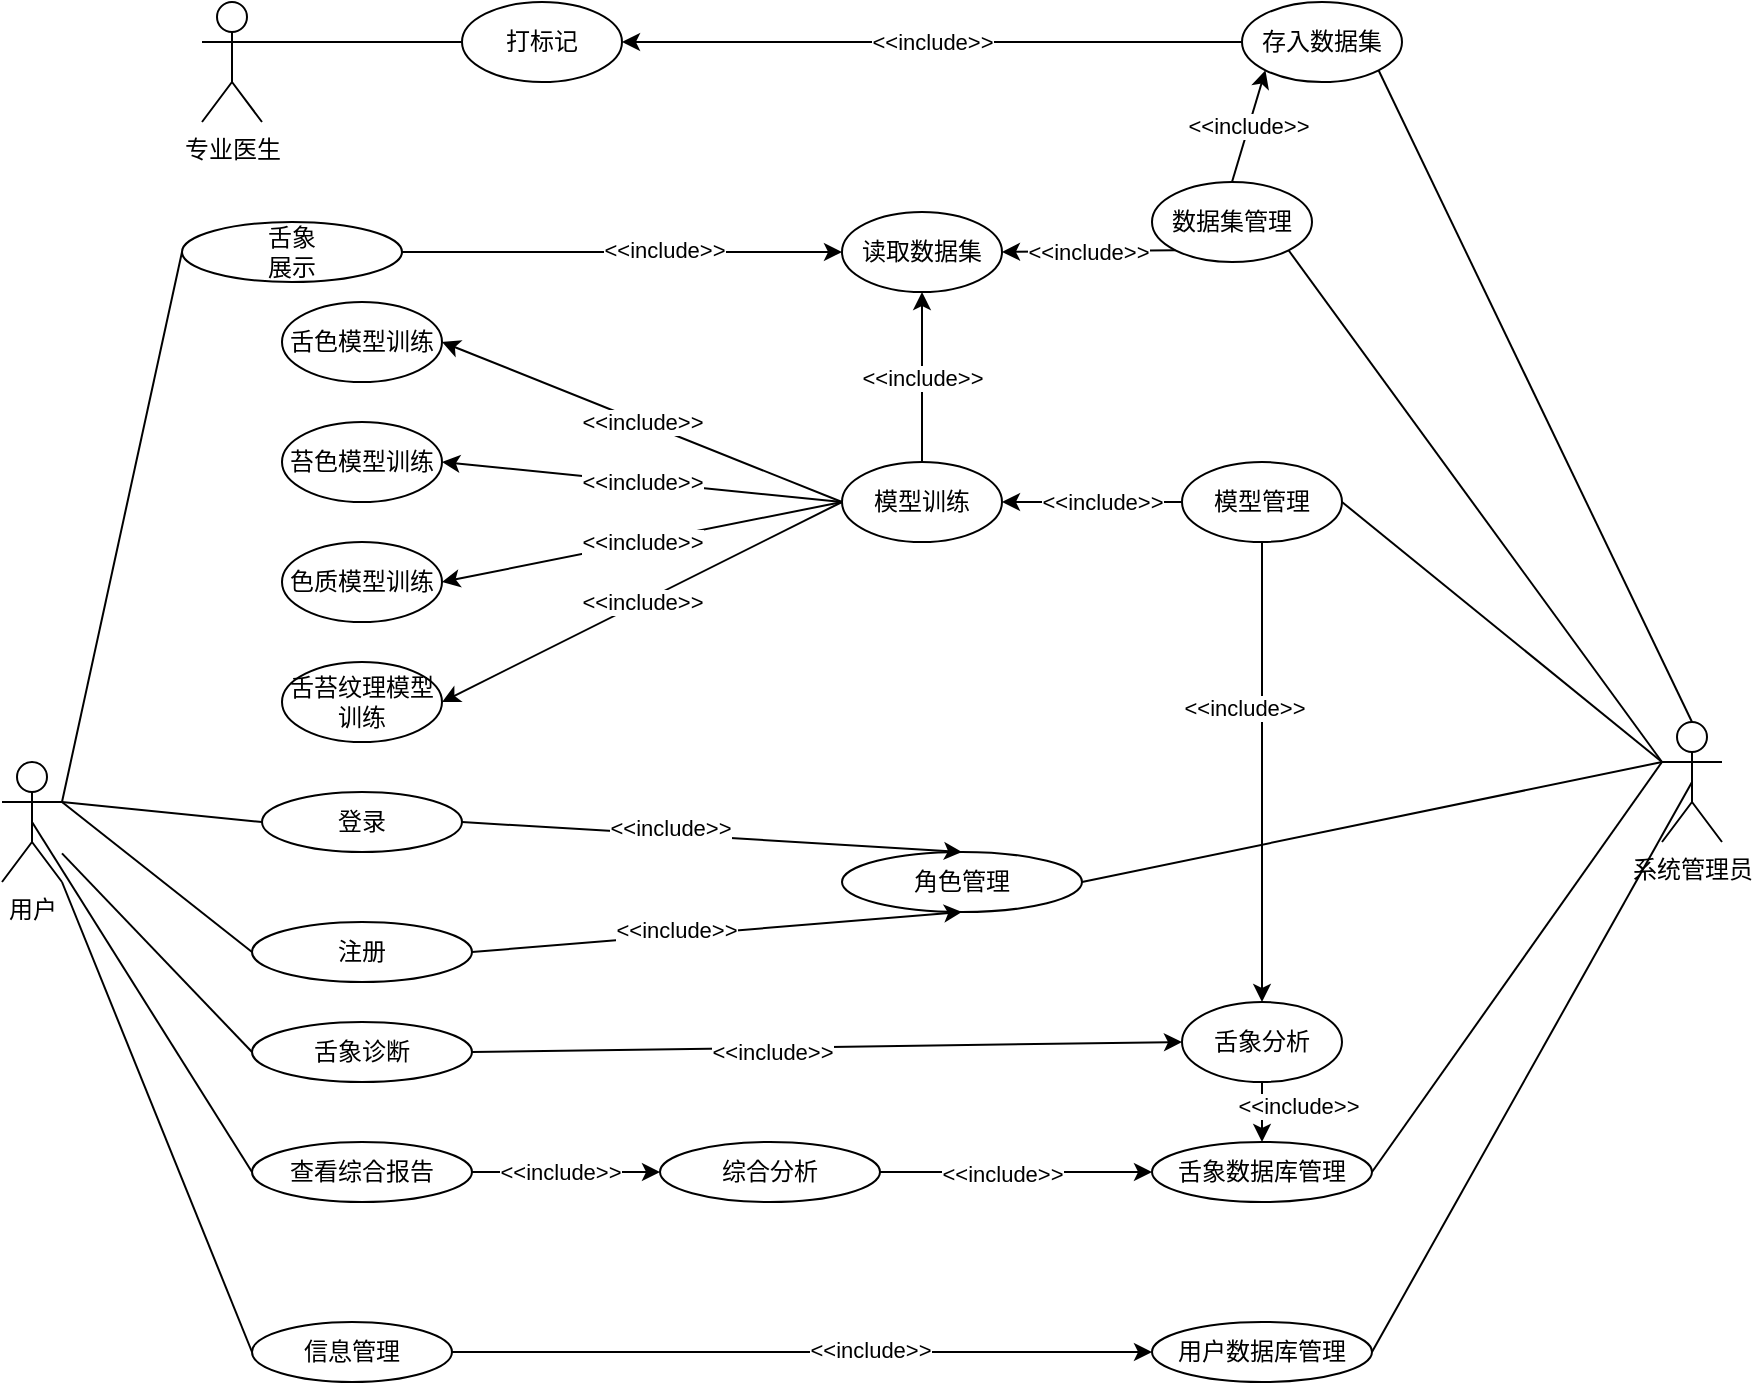 <mxfile version="13.8.5" type="device"><diagram id="bQ14qGbF3oRRE96GeRqn" name="Page-1"><mxGraphModel dx="1422" dy="737" grid="1" gridSize="10" guides="1" tooltips="1" connect="1" arrows="1" fold="1" page="1" pageScale="1" pageWidth="827" pageHeight="1169" math="0" shadow="0"><root><mxCell id="0"/><mxCell id="1" parent="0"/><mxCell id="1qgK17JeznctQlmgtkZH-3" value="专业医生" style="shape=umlActor;verticalLabelPosition=bottom;verticalAlign=top;html=1;outlineConnect=0;" vertex="1" parent="1"><mxGeometry x="130" y="50" width="30" height="60" as="geometry"/></mxCell><mxCell id="1qgK17JeznctQlmgtkZH-4" value="存入数据集" style="ellipse;whiteSpace=wrap;html=1;" vertex="1" parent="1"><mxGeometry x="650" y="50" width="80" height="40" as="geometry"/></mxCell><mxCell id="1qgK17JeznctQlmgtkZH-5" value="数据集管理" style="ellipse;whiteSpace=wrap;html=1;" vertex="1" parent="1"><mxGeometry x="605" y="140" width="80" height="40" as="geometry"/></mxCell><mxCell id="1qgK17JeznctQlmgtkZH-9" value="模型训练" style="ellipse;whiteSpace=wrap;html=1;" vertex="1" parent="1"><mxGeometry x="450" y="280" width="80" height="40" as="geometry"/></mxCell><mxCell id="1qgK17JeznctQlmgtkZH-10" value="舌苔纹理模型训练" style="ellipse;whiteSpace=wrap;html=1;" vertex="1" parent="1"><mxGeometry x="170" y="380" width="80" height="40" as="geometry"/></mxCell><mxCell id="1qgK17JeznctQlmgtkZH-11" value="色质模型训练" style="ellipse;whiteSpace=wrap;html=1;" vertex="1" parent="1"><mxGeometry x="170" y="320" width="80" height="40" as="geometry"/></mxCell><mxCell id="1qgK17JeznctQlmgtkZH-12" value="苔色模型训练" style="ellipse;whiteSpace=wrap;html=1;" vertex="1" parent="1"><mxGeometry x="170" y="260" width="80" height="40" as="geometry"/></mxCell><mxCell id="1qgK17JeznctQlmgtkZH-13" value="舌色模型训练" style="ellipse;whiteSpace=wrap;html=1;" vertex="1" parent="1"><mxGeometry x="170" y="200" width="80" height="40" as="geometry"/></mxCell><mxCell id="1qgK17JeznctQlmgtkZH-18" value="" style="endArrow=none;html=1;entryX=0;entryY=0.5;entryDx=0;entryDy=0;" edge="1" parent="1" target="1qgK17JeznctQlmgtkZH-223"><mxGeometry width="50" height="50" relative="1" as="geometry"><mxPoint x="160" y="70" as="sourcePoint"/><mxPoint x="220" y="-20" as="targetPoint"/></mxGeometry></mxCell><mxCell id="1qgK17JeznctQlmgtkZH-24" value="" style="endArrow=classic;html=1;entryX=1;entryY=0.5;entryDx=0;entryDy=0;exitX=0;exitY=0.5;exitDx=0;exitDy=0;" edge="1" parent="1" source="1qgK17JeznctQlmgtkZH-9" target="1qgK17JeznctQlmgtkZH-13"><mxGeometry relative="1" as="geometry"><mxPoint x="390" y="310" as="sourcePoint"/><mxPoint x="370" y="260" as="targetPoint"/></mxGeometry></mxCell><mxCell id="1qgK17JeznctQlmgtkZH-25" value="&amp;lt;&amp;lt;include&amp;gt;&amp;gt;" style="edgeLabel;resizable=0;html=1;align=center;verticalAlign=middle;" connectable="0" vertex="1" parent="1qgK17JeznctQlmgtkZH-24"><mxGeometry relative="1" as="geometry"/></mxCell><mxCell id="1qgK17JeznctQlmgtkZH-28" value="" style="endArrow=classic;html=1;exitX=0.5;exitY=0;exitDx=0;exitDy=0;entryX=0.5;entryY=1;entryDx=0;entryDy=0;" edge="1" parent="1" source="1qgK17JeznctQlmgtkZH-9" target="1qgK17JeznctQlmgtkZH-30"><mxGeometry relative="1" as="geometry"><mxPoint x="560" y="90" as="sourcePoint"/><mxPoint x="530" y="120" as="targetPoint"/></mxGeometry></mxCell><mxCell id="1qgK17JeznctQlmgtkZH-29" value="&amp;lt;&amp;lt;include&amp;gt;&amp;gt;" style="edgeLabel;resizable=0;html=1;align=center;verticalAlign=middle;" connectable="0" vertex="1" parent="1qgK17JeznctQlmgtkZH-28"><mxGeometry relative="1" as="geometry"/></mxCell><mxCell id="1qgK17JeznctQlmgtkZH-30" value="读取数据集" style="ellipse;whiteSpace=wrap;html=1;" vertex="1" parent="1"><mxGeometry x="450" y="155" width="80" height="40" as="geometry"/></mxCell><mxCell id="1qgK17JeznctQlmgtkZH-31" value="&amp;lt;&amp;lt;include&amp;gt;&amp;gt;" style="endArrow=classic;html=1;exitX=0.5;exitY=0;exitDx=0;exitDy=0;entryX=0;entryY=1;entryDx=0;entryDy=0;" edge="1" parent="1" source="1qgK17JeznctQlmgtkZH-5" target="1qgK17JeznctQlmgtkZH-4"><mxGeometry width="50" height="50" relative="1" as="geometry"><mxPoint x="330" y="140" as="sourcePoint"/><mxPoint x="380" y="90" as="targetPoint"/></mxGeometry></mxCell><mxCell id="1qgK17JeznctQlmgtkZH-32" value="&amp;lt;&amp;lt;include&amp;gt;&amp;gt;" style="endArrow=classic;html=1;exitX=0;exitY=1;exitDx=0;exitDy=0;entryX=1;entryY=0.5;entryDx=0;entryDy=0;" edge="1" parent="1" source="1qgK17JeznctQlmgtkZH-5" target="1qgK17JeznctQlmgtkZH-30"><mxGeometry width="50" height="50" relative="1" as="geometry"><mxPoint x="640" y="-10" as="sourcePoint"/><mxPoint x="530" y="-70" as="targetPoint"/></mxGeometry></mxCell><mxCell id="1qgK17JeznctQlmgtkZH-33" value="" style="endArrow=classic;html=1;entryX=1;entryY=0.5;entryDx=0;entryDy=0;exitX=0;exitY=0.5;exitDx=0;exitDy=0;" edge="1" parent="1" source="1qgK17JeznctQlmgtkZH-9"><mxGeometry relative="1" as="geometry"><mxPoint x="390" y="430" as="sourcePoint"/><mxPoint x="250" y="340" as="targetPoint"/></mxGeometry></mxCell><mxCell id="1qgK17JeznctQlmgtkZH-34" value="&amp;lt;&amp;lt;include&amp;gt;&amp;gt;" style="edgeLabel;resizable=0;html=1;align=center;verticalAlign=middle;" connectable="0" vertex="1" parent="1qgK17JeznctQlmgtkZH-33"><mxGeometry relative="1" as="geometry"/></mxCell><mxCell id="1qgK17JeznctQlmgtkZH-35" value="" style="endArrow=classic;html=1;entryX=1;entryY=0.5;entryDx=0;entryDy=0;exitX=0;exitY=0.5;exitDx=0;exitDy=0;" edge="1" parent="1" source="1qgK17JeznctQlmgtkZH-9" target="1qgK17JeznctQlmgtkZH-12"><mxGeometry relative="1" as="geometry"><mxPoint x="390" y="310" as="sourcePoint"/><mxPoint x="270" y="270" as="targetPoint"/></mxGeometry></mxCell><mxCell id="1qgK17JeznctQlmgtkZH-36" value="&amp;lt;&amp;lt;include&amp;gt;&amp;gt;" style="edgeLabel;resizable=0;html=1;align=center;verticalAlign=middle;" connectable="0" vertex="1" parent="1qgK17JeznctQlmgtkZH-35"><mxGeometry relative="1" as="geometry"/></mxCell><mxCell id="1qgK17JeznctQlmgtkZH-37" value="" style="endArrow=classic;html=1;entryX=1;entryY=0.5;entryDx=0;entryDy=0;" edge="1" parent="1" target="1qgK17JeznctQlmgtkZH-10"><mxGeometry relative="1" as="geometry"><mxPoint x="450" y="300" as="sourcePoint"/><mxPoint x="280" y="250" as="targetPoint"/></mxGeometry></mxCell><mxCell id="1qgK17JeznctQlmgtkZH-38" value="&amp;lt;&amp;lt;include&amp;gt;&amp;gt;" style="edgeLabel;resizable=0;html=1;align=center;verticalAlign=middle;" connectable="0" vertex="1" parent="1qgK17JeznctQlmgtkZH-37"><mxGeometry relative="1" as="geometry"/></mxCell><mxCell id="1qgK17JeznctQlmgtkZH-39" value="模型管理" style="ellipse;whiteSpace=wrap;html=1;" vertex="1" parent="1"><mxGeometry x="620" y="280" width="80" height="40" as="geometry"/></mxCell><mxCell id="1qgK17JeznctQlmgtkZH-40" value="舌象分析" style="ellipse;whiteSpace=wrap;html=1;" vertex="1" parent="1"><mxGeometry x="620" y="550" width="80" height="40" as="geometry"/></mxCell><mxCell id="1qgK17JeznctQlmgtkZH-42" value="" style="endArrow=classic;html=1;exitX=0;exitY=0.5;exitDx=0;exitDy=0;entryX=1;entryY=0.5;entryDx=0;entryDy=0;" edge="1" parent="1" source="1qgK17JeznctQlmgtkZH-39" target="1qgK17JeznctQlmgtkZH-9"><mxGeometry width="50" height="50" relative="1" as="geometry"><mxPoint x="330" y="230" as="sourcePoint"/><mxPoint x="380" y="180" as="targetPoint"/></mxGeometry></mxCell><mxCell id="1qgK17JeznctQlmgtkZH-43" value="&amp;lt;&amp;lt;include&amp;gt;&amp;gt;" style="edgeLabel;html=1;align=center;verticalAlign=middle;resizable=0;points=[];" vertex="1" connectable="0" parent="1qgK17JeznctQlmgtkZH-42"><mxGeometry x="-0.286" y="-1" relative="1" as="geometry"><mxPoint x="-8" y="1" as="offset"/></mxGeometry></mxCell><mxCell id="1qgK17JeznctQlmgtkZH-44" value="" style="endArrow=classic;html=1;exitX=0.5;exitY=1;exitDx=0;exitDy=0;entryX=0.5;entryY=0;entryDx=0;entryDy=0;" edge="1" parent="1" source="1qgK17JeznctQlmgtkZH-39" target="1qgK17JeznctQlmgtkZH-40"><mxGeometry width="50" height="50" relative="1" as="geometry"><mxPoint x="630" y="310" as="sourcePoint"/><mxPoint x="540" y="310" as="targetPoint"/></mxGeometry></mxCell><mxCell id="1qgK17JeznctQlmgtkZH-45" value="&amp;lt;&amp;lt;include&amp;gt;&amp;gt;" style="edgeLabel;html=1;align=center;verticalAlign=middle;resizable=0;points=[];" vertex="1" connectable="0" parent="1qgK17JeznctQlmgtkZH-44"><mxGeometry x="-0.286" y="-1" relative="1" as="geometry"><mxPoint x="-8" y="1" as="offset"/></mxGeometry></mxCell><mxCell id="1qgK17JeznctQlmgtkZH-164" value="登录" style="ellipse;whiteSpace=wrap;html=1;" vertex="1" parent="1"><mxGeometry x="160" y="445" width="100" height="30" as="geometry"/></mxCell><mxCell id="1qgK17JeznctQlmgtkZH-165" value="注册" style="ellipse;whiteSpace=wrap;html=1;" vertex="1" parent="1"><mxGeometry x="155" y="510" width="110" height="30" as="geometry"/></mxCell><mxCell id="1qgK17JeznctQlmgtkZH-166" value="舌象诊断" style="ellipse;whiteSpace=wrap;html=1;" vertex="1" parent="1"><mxGeometry x="155" y="560" width="110" height="30" as="geometry"/></mxCell><mxCell id="1qgK17JeznctQlmgtkZH-167" value="查看综合报告" style="ellipse;whiteSpace=wrap;html=1;" vertex="1" parent="1"><mxGeometry x="155" y="620" width="110" height="30" as="geometry"/></mxCell><mxCell id="1qgK17JeznctQlmgtkZH-168" value="舌象&lt;span style=&quot;color: rgba(0 , 0 , 0 , 0) ; font-family: monospace ; font-size: 0px&quot;&gt;%3CmxGraphModel%3E%3Croot%3E%3CmxCell%20id%3D%220%22%2F%3E%3CmxCell%20id%3D%221%22%20parent%3D%220%22%2F%3E%3CmxCell%20id%3D%222%22%20value%3D%22%E8%88%8C%E8%B1%A1%E8%AF%8A%E6%96%AD%22%20style%3D%22ellipse%3BwhiteSpace%3Dwrap%3Bhtml%3D1%3B%22%20vertex%3D%221%22%20parent%3D%221%22%3E%3CmxGeometry%20x%3D%22500%22%20y%3D%22360%22%20width%3D%22110%22%20height%3D%2230%22%20as%3D%22geometry%22%2F%3E%3C%2FmxCell%3E%3C%2Froot%3E%3C%2FmxGraphModel%3E&lt;/span&gt;&lt;br&gt;展示" style="ellipse;whiteSpace=wrap;html=1;direction=west;" vertex="1" parent="1"><mxGeometry x="120" y="160" width="110" height="30" as="geometry"/></mxCell><mxCell id="1qgK17JeznctQlmgtkZH-169" value="信息管理" style="ellipse;whiteSpace=wrap;html=1;" vertex="1" parent="1"><mxGeometry x="155" y="710" width="100" height="30" as="geometry"/></mxCell><mxCell id="1qgK17JeznctQlmgtkZH-170" value="用户数据库管理" style="ellipse;whiteSpace=wrap;html=1;direction=west;" vertex="1" parent="1"><mxGeometry x="605" y="710" width="110" height="30" as="geometry"/></mxCell><mxCell id="1qgK17JeznctQlmgtkZH-174" value="综合分析" style="ellipse;whiteSpace=wrap;html=1;direction=west;" vertex="1" parent="1"><mxGeometry x="359" y="620" width="110" height="30" as="geometry"/></mxCell><mxCell id="1qgK17JeznctQlmgtkZH-176" value="用户" style="shape=umlActor;verticalLabelPosition=bottom;verticalAlign=top;html=1;outlineConnect=0;" vertex="1" parent="1"><mxGeometry x="30" y="430" width="30" height="60" as="geometry"/></mxCell><mxCell id="1qgK17JeznctQlmgtkZH-178" value="" style="endArrow=none;html=1;entryX=0;entryY=0.5;entryDx=0;entryDy=0;" edge="1" parent="1" target="1qgK17JeznctQlmgtkZH-164"><mxGeometry width="50" height="50" relative="1" as="geometry"><mxPoint x="60" y="450" as="sourcePoint"/><mxPoint x="510" y="730" as="targetPoint"/></mxGeometry></mxCell><mxCell id="1qgK17JeznctQlmgtkZH-179" value="" style="endArrow=none;html=1;entryX=0;entryY=0.5;entryDx=0;entryDy=0;exitX=1;exitY=0.333;exitDx=0;exitDy=0;exitPerimeter=0;" edge="1" parent="1" source="1qgK17JeznctQlmgtkZH-176" target="1qgK17JeznctQlmgtkZH-165"><mxGeometry width="50" height="50" relative="1" as="geometry"><mxPoint x="460" y="780" as="sourcePoint"/><mxPoint x="510" y="730" as="targetPoint"/></mxGeometry></mxCell><mxCell id="1qgK17JeznctQlmgtkZH-180" value="" style="endArrow=none;html=1;entryX=0;entryY=0.5;entryDx=0;entryDy=0;" edge="1" parent="1" source="1qgK17JeznctQlmgtkZH-176" target="1qgK17JeznctQlmgtkZH-166"><mxGeometry width="50" height="50" relative="1" as="geometry"><mxPoint x="460" y="780" as="sourcePoint"/><mxPoint x="510" y="730" as="targetPoint"/></mxGeometry></mxCell><mxCell id="1qgK17JeznctQlmgtkZH-181" value="" style="endArrow=none;html=1;exitX=0;exitY=0.5;exitDx=0;exitDy=0;entryX=0.5;entryY=0.5;entryDx=0;entryDy=0;entryPerimeter=0;" edge="1" parent="1" source="1qgK17JeznctQlmgtkZH-167" target="1qgK17JeznctQlmgtkZH-176"><mxGeometry width="50" height="50" relative="1" as="geometry"><mxPoint x="460" y="780" as="sourcePoint"/><mxPoint x="510" y="730" as="targetPoint"/></mxGeometry></mxCell><mxCell id="1qgK17JeznctQlmgtkZH-182" value="" style="endArrow=none;html=1;entryX=1;entryY=0.5;entryDx=0;entryDy=0;" edge="1" parent="1" target="1qgK17JeznctQlmgtkZH-168"><mxGeometry width="50" height="50" relative="1" as="geometry"><mxPoint x="60" y="450" as="sourcePoint"/><mxPoint x="510" y="730" as="targetPoint"/></mxGeometry></mxCell><mxCell id="1qgK17JeznctQlmgtkZH-183" value="" style="endArrow=none;html=1;exitX=0;exitY=0.5;exitDx=0;exitDy=0;entryX=1;entryY=1;entryDx=0;entryDy=0;entryPerimeter=0;" edge="1" parent="1" source="1qgK17JeznctQlmgtkZH-169" target="1qgK17JeznctQlmgtkZH-176"><mxGeometry width="50" height="50" relative="1" as="geometry"><mxPoint x="460" y="780" as="sourcePoint"/><mxPoint x="510" y="730" as="targetPoint"/></mxGeometry></mxCell><mxCell id="1qgK17JeznctQlmgtkZH-190" value="角色管理" style="ellipse;whiteSpace=wrap;html=1;" vertex="1" parent="1"><mxGeometry x="450" y="475" width="120" height="30" as="geometry"/></mxCell><mxCell id="1qgK17JeznctQlmgtkZH-192" value="" style="endArrow=classic;html=1;exitX=1;exitY=0.5;exitDx=0;exitDy=0;entryX=0.5;entryY=0;entryDx=0;entryDy=0;" edge="1" parent="1" source="1qgK17JeznctQlmgtkZH-164" target="1qgK17JeznctQlmgtkZH-190"><mxGeometry width="50" height="50" relative="1" as="geometry"><mxPoint x="460" y="780" as="sourcePoint"/><mxPoint x="510" y="730" as="targetPoint"/></mxGeometry></mxCell><mxCell id="1qgK17JeznctQlmgtkZH-193" value="&amp;lt;&amp;lt;include&amp;gt;&amp;gt;" style="edgeLabel;html=1;align=center;verticalAlign=middle;resizable=0;points=[];" vertex="1" connectable="0" parent="1qgK17JeznctQlmgtkZH-192"><mxGeometry x="-0.168" y="3" relative="1" as="geometry"><mxPoint as="offset"/></mxGeometry></mxCell><mxCell id="1qgK17JeznctQlmgtkZH-194" value="" style="endArrow=classic;html=1;exitX=1;exitY=0.5;exitDx=0;exitDy=0;entryX=0.5;entryY=1;entryDx=0;entryDy=0;" edge="1" parent="1" source="1qgK17JeznctQlmgtkZH-165" target="1qgK17JeznctQlmgtkZH-190"><mxGeometry width="50" height="50" relative="1" as="geometry"><mxPoint x="320" y="555" as="sourcePoint"/><mxPoint x="560" y="485" as="targetPoint"/></mxGeometry></mxCell><mxCell id="1qgK17JeznctQlmgtkZH-195" value="&amp;lt;&amp;lt;include&amp;gt;&amp;gt;" style="edgeLabel;html=1;align=center;verticalAlign=middle;resizable=0;points=[];" vertex="1" connectable="0" parent="1qgK17JeznctQlmgtkZH-194"><mxGeometry x="-0.168" y="3" relative="1" as="geometry"><mxPoint as="offset"/></mxGeometry></mxCell><mxCell id="1qgK17JeznctQlmgtkZH-196" value="" style="endArrow=classic;html=1;exitX=1;exitY=0.5;exitDx=0;exitDy=0;entryX=1;entryY=0.5;entryDx=0;entryDy=0;" edge="1" parent="1" source="1qgK17JeznctQlmgtkZH-167" target="1qgK17JeznctQlmgtkZH-174"><mxGeometry width="50" height="50" relative="1" as="geometry"><mxPoint x="330" y="675" as="sourcePoint"/><mxPoint x="560" y="555" as="targetPoint"/></mxGeometry></mxCell><mxCell id="1qgK17JeznctQlmgtkZH-197" value="&amp;lt;&amp;lt;include&amp;gt;&amp;gt;" style="edgeLabel;html=1;align=center;verticalAlign=middle;resizable=0;points=[];" vertex="1" connectable="0" parent="1qgK17JeznctQlmgtkZH-196"><mxGeometry x="-0.176" y="-5" relative="1" as="geometry"><mxPoint x="5" y="-5" as="offset"/></mxGeometry></mxCell><mxCell id="1qgK17JeznctQlmgtkZH-200" value="" style="endArrow=classic;html=1;entryX=1;entryY=0.5;entryDx=0;entryDy=0;exitX=0;exitY=0.5;exitDx=0;exitDy=0;" edge="1" parent="1" source="1qgK17JeznctQlmgtkZH-174" target="1qgK17JeznctQlmgtkZH-208"><mxGeometry width="50" height="50" relative="1" as="geometry"><mxPoint x="460" y="780" as="sourcePoint"/><mxPoint x="605" y="690" as="targetPoint"/></mxGeometry></mxCell><mxCell id="1qgK17JeznctQlmgtkZH-212" value="&amp;lt;&amp;lt;include&amp;gt;&amp;gt;" style="edgeLabel;html=1;align=center;verticalAlign=middle;resizable=0;points=[];" vertex="1" connectable="0" parent="1qgK17JeznctQlmgtkZH-200"><mxGeometry x="-0.102" y="-1" relative="1" as="geometry"><mxPoint as="offset"/></mxGeometry></mxCell><mxCell id="1qgK17JeznctQlmgtkZH-202" value="" style="endArrow=classic;html=1;exitX=1;exitY=0.5;exitDx=0;exitDy=0;entryX=1;entryY=0.5;entryDx=0;entryDy=0;" edge="1" parent="1" source="1qgK17JeznctQlmgtkZH-169" target="1qgK17JeznctQlmgtkZH-170"><mxGeometry width="50" height="50" relative="1" as="geometry"><mxPoint x="460" y="780" as="sourcePoint"/><mxPoint x="510" y="730" as="targetPoint"/></mxGeometry></mxCell><mxCell id="1qgK17JeznctQlmgtkZH-203" value="&amp;lt;&amp;lt;include&amp;gt;&amp;gt;" style="edgeLabel;html=1;align=center;verticalAlign=middle;resizable=0;points=[];" vertex="1" connectable="0" parent="1qgK17JeznctQlmgtkZH-202"><mxGeometry x="0.192" y="1" relative="1" as="geometry"><mxPoint as="offset"/></mxGeometry></mxCell><mxCell id="1qgK17JeznctQlmgtkZH-204" value="" style="endArrow=classic;html=1;exitX=0;exitY=0.5;exitDx=0;exitDy=0;entryX=0;entryY=0.5;entryDx=0;entryDy=0;" edge="1" parent="1" source="1qgK17JeznctQlmgtkZH-168" target="1qgK17JeznctQlmgtkZH-30"><mxGeometry width="50" height="50" relative="1" as="geometry"><mxPoint x="325" y="875" as="sourcePoint"/><mxPoint x="560" y="795" as="targetPoint"/></mxGeometry></mxCell><mxCell id="1qgK17JeznctQlmgtkZH-205" value="&amp;lt;&amp;lt;include&amp;gt;&amp;gt;" style="edgeLabel;html=1;align=center;verticalAlign=middle;resizable=0;points=[];" vertex="1" connectable="0" parent="1qgK17JeznctQlmgtkZH-204"><mxGeometry x="0.192" y="1" relative="1" as="geometry"><mxPoint as="offset"/></mxGeometry></mxCell><mxCell id="1qgK17JeznctQlmgtkZH-206" value="" style="endArrow=classic;html=1;exitX=1;exitY=0.5;exitDx=0;exitDy=0;entryX=0;entryY=0.5;entryDx=0;entryDy=0;" edge="1" parent="1" source="1qgK17JeznctQlmgtkZH-166" target="1qgK17JeznctQlmgtkZH-40"><mxGeometry width="50" height="50" relative="1" as="geometry"><mxPoint x="320" y="665" as="sourcePoint"/><mxPoint x="550" y="545" as="targetPoint"/></mxGeometry></mxCell><mxCell id="1qgK17JeznctQlmgtkZH-207" value="&amp;lt;&amp;lt;include&amp;gt;&amp;gt;" style="edgeLabel;html=1;align=center;verticalAlign=middle;resizable=0;points=[];" vertex="1" connectable="0" parent="1qgK17JeznctQlmgtkZH-206"><mxGeometry x="-0.176" y="-5" relative="1" as="geometry"><mxPoint x="2.94" y="-2.94" as="offset"/></mxGeometry></mxCell><mxCell id="1qgK17JeznctQlmgtkZH-208" value="舌象数据库管理" style="ellipse;whiteSpace=wrap;html=1;direction=west;" vertex="1" parent="1"><mxGeometry x="605" y="620" width="110" height="30" as="geometry"/></mxCell><mxCell id="1qgK17JeznctQlmgtkZH-210" value="" style="endArrow=classic;html=1;exitX=0.5;exitY=1;exitDx=0;exitDy=0;entryX=0.5;entryY=1;entryDx=0;entryDy=0;" edge="1" parent="1" source="1qgK17JeznctQlmgtkZH-40" target="1qgK17JeznctQlmgtkZH-208"><mxGeometry width="50" height="50" relative="1" as="geometry"><mxPoint x="390" y="520" as="sourcePoint"/><mxPoint x="440" y="470" as="targetPoint"/></mxGeometry></mxCell><mxCell id="1qgK17JeznctQlmgtkZH-211" value="&amp;lt;&amp;lt;include&amp;gt;&amp;gt;" style="edgeLabel;html=1;align=center;verticalAlign=middle;resizable=0;points=[];" vertex="1" connectable="0" parent="1qgK17JeznctQlmgtkZH-210"><mxGeometry x="-0.2" relative="1" as="geometry"><mxPoint x="18" as="offset"/></mxGeometry></mxCell><mxCell id="1qgK17JeznctQlmgtkZH-214" value="系统管理员" style="shape=umlActor;verticalLabelPosition=bottom;verticalAlign=top;html=1;outlineConnect=0;" vertex="1" parent="1"><mxGeometry x="860" y="410" width="30" height="60" as="geometry"/></mxCell><mxCell id="1qgK17JeznctQlmgtkZH-215" value="" style="endArrow=none;html=1;entryX=1;entryY=0.5;entryDx=0;entryDy=0;exitX=0;exitY=0.333;exitDx=0;exitDy=0;exitPerimeter=0;" edge="1" parent="1" source="1qgK17JeznctQlmgtkZH-214" target="1qgK17JeznctQlmgtkZH-39"><mxGeometry width="50" height="50" relative="1" as="geometry"><mxPoint x="390" y="420" as="sourcePoint"/><mxPoint x="440" y="370" as="targetPoint"/></mxGeometry></mxCell><mxCell id="1qgK17JeznctQlmgtkZH-217" value="" style="endArrow=none;html=1;exitX=0;exitY=0.5;exitDx=0;exitDy=0;" edge="1" parent="1" source="1qgK17JeznctQlmgtkZH-208"><mxGeometry width="50" height="50" relative="1" as="geometry"><mxPoint x="390" y="420" as="sourcePoint"/><mxPoint x="860" y="430" as="targetPoint"/></mxGeometry></mxCell><mxCell id="1qgK17JeznctQlmgtkZH-218" value="" style="endArrow=none;html=1;exitX=0;exitY=0.5;exitDx=0;exitDy=0;entryX=0.5;entryY=0.5;entryDx=0;entryDy=0;entryPerimeter=0;" edge="1" parent="1" source="1qgK17JeznctQlmgtkZH-170" target="1qgK17JeznctQlmgtkZH-214"><mxGeometry width="50" height="50" relative="1" as="geometry"><mxPoint x="390" y="520" as="sourcePoint"/><mxPoint x="440" y="470" as="targetPoint"/></mxGeometry></mxCell><mxCell id="1qgK17JeznctQlmgtkZH-219" value="" style="endArrow=none;html=1;exitX=1;exitY=0.5;exitDx=0;exitDy=0;" edge="1" parent="1" source="1qgK17JeznctQlmgtkZH-190"><mxGeometry width="50" height="50" relative="1" as="geometry"><mxPoint x="390" y="420" as="sourcePoint"/><mxPoint x="860" y="430" as="targetPoint"/></mxGeometry></mxCell><mxCell id="1qgK17JeznctQlmgtkZH-221" value="" style="endArrow=none;html=1;entryX=1;entryY=1;entryDx=0;entryDy=0;" edge="1" parent="1" target="1qgK17JeznctQlmgtkZH-5"><mxGeometry width="50" height="50" relative="1" as="geometry"><mxPoint x="860" y="430" as="sourcePoint"/><mxPoint x="440" y="370" as="targetPoint"/></mxGeometry></mxCell><mxCell id="1qgK17JeznctQlmgtkZH-223" value="打标记" style="ellipse;whiteSpace=wrap;html=1;" vertex="1" parent="1"><mxGeometry x="260" y="50" width="80" height="40" as="geometry"/></mxCell><mxCell id="1qgK17JeznctQlmgtkZH-224" value="&amp;lt;&amp;lt;include&amp;gt;&amp;gt;" style="endArrow=classic;html=1;exitX=0;exitY=0.5;exitDx=0;exitDy=0;entryX=1;entryY=0.5;entryDx=0;entryDy=0;" edge="1" parent="1" source="1qgK17JeznctQlmgtkZH-4" target="1qgK17JeznctQlmgtkZH-223"><mxGeometry width="50" height="50" relative="1" as="geometry"><mxPoint x="390" y="420" as="sourcePoint"/><mxPoint x="440" y="370" as="targetPoint"/></mxGeometry></mxCell><mxCell id="1qgK17JeznctQlmgtkZH-227" value="" style="endArrow=none;html=1;entryX=0.5;entryY=0;entryDx=0;entryDy=0;entryPerimeter=0;exitX=1;exitY=1;exitDx=0;exitDy=0;" edge="1" parent="1" source="1qgK17JeznctQlmgtkZH-4" target="1qgK17JeznctQlmgtkZH-214"><mxGeometry width="50" height="50" relative="1" as="geometry"><mxPoint x="390" y="420" as="sourcePoint"/><mxPoint x="440" y="370" as="targetPoint"/></mxGeometry></mxCell></root></mxGraphModel></diagram></mxfile>